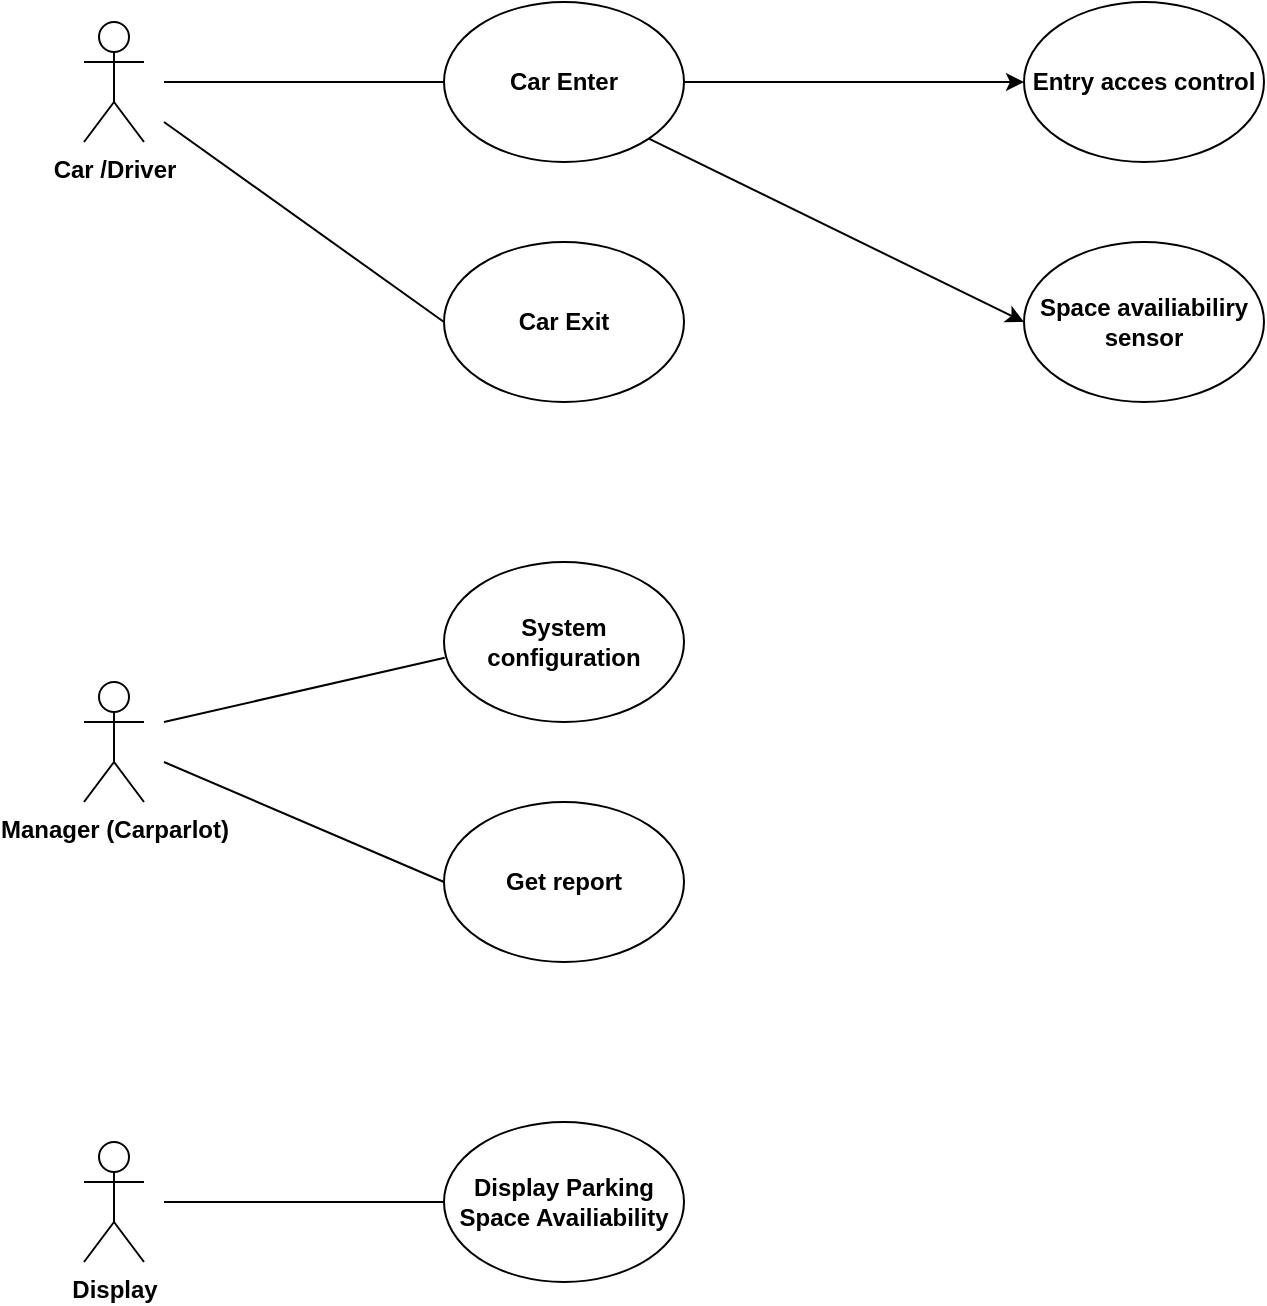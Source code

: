 <mxfile version="21.0.6" type="github" pages="3">
  <diagram id="97NRxQQ0gE6GKJNCYA0g" name="Página-1">
    <mxGraphModel dx="1050" dy="581" grid="1" gridSize="10" guides="1" tooltips="1" connect="1" arrows="1" fold="1" page="1" pageScale="1" pageWidth="827" pageHeight="1169" math="0" shadow="0">
      <root>
        <mxCell id="0" />
        <mxCell id="1" parent="0" />
        <mxCell id="Wug1muBPwoIi46KmIhlu-1" value="Display Parking&lt;br style=&quot;font-size: 12px;&quot;&gt;Space Availiability" style="ellipse;whiteSpace=wrap;html=1;strokeWidth=1;fontStyle=1;fontSize=12;strokeColor=#000000;" parent="1" vertex="1">
          <mxGeometry x="260" y="600" width="120" height="80" as="geometry" />
        </mxCell>
        <mxCell id="Wug1muBPwoIi46KmIhlu-3" value="Display" style="shape=umlActor;verticalLabelPosition=bottom;verticalAlign=top;html=1;outlineConnect=0;strokeWidth=1;fontStyle=1;fontSize=12;strokeColor=#000000;" parent="1" vertex="1">
          <mxGeometry x="80" y="610" width="30" height="60" as="geometry" />
        </mxCell>
        <mxCell id="Wug1muBPwoIi46KmIhlu-7" value="" style="endArrow=none;html=1;rounded=0;entryX=0;entryY=0.5;entryDx=0;entryDy=0;strokeWidth=1;fontStyle=1;fontSize=12;strokeColor=#000000;" parent="1" target="Wug1muBPwoIi46KmIhlu-1" edge="1">
          <mxGeometry width="50" height="50" relative="1" as="geometry">
            <mxPoint x="120" y="640" as="sourcePoint" />
            <mxPoint x="460" y="830" as="targetPoint" />
          </mxGeometry>
        </mxCell>
        <mxCell id="Wug1muBPwoIi46KmIhlu-8" value="Car /Driver" style="shape=umlActor;verticalLabelPosition=bottom;verticalAlign=top;html=1;outlineConnect=0;strokeWidth=1;fontStyle=1;fontSize=12;strokeColor=#000000;" parent="1" vertex="1">
          <mxGeometry x="80" y="50" width="30" height="60" as="geometry" />
        </mxCell>
        <mxCell id="Wug1muBPwoIi46KmIhlu-9" value="Car Enter" style="ellipse;whiteSpace=wrap;html=1;strokeWidth=1;fontStyle=1;fontSize=12;strokeColor=#000000;" parent="1" vertex="1">
          <mxGeometry x="260" y="40" width="120" height="80" as="geometry" />
        </mxCell>
        <mxCell id="Wug1muBPwoIi46KmIhlu-10" value="Car Exit" style="ellipse;whiteSpace=wrap;html=1;strokeWidth=1;fontStyle=1;fontSize=12;strokeColor=#000000;" parent="1" vertex="1">
          <mxGeometry x="260" y="160" width="120" height="80" as="geometry" />
        </mxCell>
        <mxCell id="Wug1muBPwoIi46KmIhlu-11" value="Entry acces control" style="ellipse;whiteSpace=wrap;html=1;strokeWidth=1;fontStyle=1;fontSize=12;strokeColor=#000000;" parent="1" vertex="1">
          <mxGeometry x="550" y="40" width="120" height="80" as="geometry" />
        </mxCell>
        <mxCell id="Wug1muBPwoIi46KmIhlu-12" value="Space availiabiliry sensor" style="ellipse;whiteSpace=wrap;html=1;strokeWidth=1;fontStyle=1;fontSize=12;strokeColor=#000000;" parent="1" vertex="1">
          <mxGeometry x="550" y="160" width="120" height="80" as="geometry" />
        </mxCell>
        <mxCell id="Wug1muBPwoIi46KmIhlu-13" value="" style="endArrow=classic;html=1;rounded=0;entryX=0;entryY=0.5;entryDx=0;entryDy=0;exitX=1;exitY=0.5;exitDx=0;exitDy=0;strokeWidth=1;fontStyle=1;fontSize=12;strokeColor=#000000;" parent="1" source="Wug1muBPwoIi46KmIhlu-9" target="Wug1muBPwoIi46KmIhlu-11" edge="1">
          <mxGeometry width="50" height="50" relative="1" as="geometry">
            <mxPoint x="370" y="100" as="sourcePoint" />
            <mxPoint x="420" y="50" as="targetPoint" />
          </mxGeometry>
        </mxCell>
        <mxCell id="Wug1muBPwoIi46KmIhlu-14" value="" style="endArrow=classic;html=1;rounded=0;exitX=1;exitY=1;exitDx=0;exitDy=0;entryX=0;entryY=0.5;entryDx=0;entryDy=0;strokeWidth=1;fontStyle=1;fontSize=12;strokeColor=#000000;" parent="1" source="Wug1muBPwoIi46KmIhlu-9" target="Wug1muBPwoIi46KmIhlu-12" edge="1">
          <mxGeometry width="50" height="50" relative="1" as="geometry">
            <mxPoint x="390" y="310" as="sourcePoint" />
            <mxPoint x="540" y="200" as="targetPoint" />
          </mxGeometry>
        </mxCell>
        <mxCell id="Wug1muBPwoIi46KmIhlu-15" value="" style="endArrow=none;html=1;rounded=0;entryX=0;entryY=0.5;entryDx=0;entryDy=0;strokeWidth=1;fontStyle=1;fontSize=12;strokeColor=#000000;" parent="1" target="Wug1muBPwoIi46KmIhlu-9" edge="1">
          <mxGeometry width="50" height="50" relative="1" as="geometry">
            <mxPoint x="120" y="80" as="sourcePoint" />
            <mxPoint x="440" y="260" as="targetPoint" />
          </mxGeometry>
        </mxCell>
        <mxCell id="Wug1muBPwoIi46KmIhlu-17" value="" style="endArrow=none;html=1;rounded=0;exitX=0;exitY=0.5;exitDx=0;exitDy=0;strokeWidth=1;fontStyle=1;fontSize=12;strokeColor=#000000;" parent="1" source="Wug1muBPwoIi46KmIhlu-10" edge="1">
          <mxGeometry width="50" height="50" relative="1" as="geometry">
            <mxPoint x="390" y="310" as="sourcePoint" />
            <mxPoint x="120" y="100" as="targetPoint" />
          </mxGeometry>
        </mxCell>
        <mxCell id="Wug1muBPwoIi46KmIhlu-18" value="Manager (Carparlot)" style="shape=umlActor;verticalLabelPosition=bottom;verticalAlign=top;html=1;outlineConnect=0;strokeWidth=1;fontStyle=1;fontSize=12;strokeColor=#000000;" parent="1" vertex="1">
          <mxGeometry x="80" y="380" width="30" height="60" as="geometry" />
        </mxCell>
        <mxCell id="Wug1muBPwoIi46KmIhlu-19" value="System configuration" style="ellipse;whiteSpace=wrap;html=1;strokeWidth=1;fontStyle=1;fontSize=12;strokeColor=#000000;" parent="1" vertex="1">
          <mxGeometry x="260" y="320" width="120" height="80" as="geometry" />
        </mxCell>
        <mxCell id="Wug1muBPwoIi46KmIhlu-20" value="Get report" style="ellipse;whiteSpace=wrap;html=1;strokeWidth=1;fontStyle=1;fontSize=12;strokeColor=#000000;" parent="1" vertex="1">
          <mxGeometry x="260" y="440" width="120" height="80" as="geometry" />
        </mxCell>
        <mxCell id="Wug1muBPwoIi46KmIhlu-25" value="" style="endArrow=none;html=1;rounded=0;entryX=0.003;entryY=0.598;entryDx=0;entryDy=0;entryPerimeter=0;strokeWidth=1;fontStyle=1;fontSize=12;strokeColor=#000000;" parent="1" target="Wug1muBPwoIi46KmIhlu-19" edge="1">
          <mxGeometry width="50" height="50" relative="1" as="geometry">
            <mxPoint x="120" y="400" as="sourcePoint" />
            <mxPoint x="170" y="270" as="targetPoint" />
          </mxGeometry>
        </mxCell>
        <mxCell id="Wug1muBPwoIi46KmIhlu-26" value="" style="endArrow=none;html=1;rounded=0;entryX=0;entryY=0.5;entryDx=0;entryDy=0;strokeWidth=1;fontStyle=1;fontSize=12;strokeColor=#000000;" parent="1" target="Wug1muBPwoIi46KmIhlu-20" edge="1">
          <mxGeometry width="50" height="50" relative="1" as="geometry">
            <mxPoint x="120" y="420" as="sourcePoint" />
            <mxPoint x="230" y="420" as="targetPoint" />
          </mxGeometry>
        </mxCell>
      </root>
    </mxGraphModel>
  </diagram>
  <diagram id="efaB-_sYP06g4I1OZhj-" name="Activity diagram">
    <mxGraphModel dx="1235" dy="684" grid="1" gridSize="10" guides="1" tooltips="1" connect="1" arrows="1" fold="1" page="1" pageScale="1" pageWidth="827" pageHeight="1169" math="0" shadow="0">
      <root>
        <mxCell id="0" />
        <mxCell id="1" parent="0" />
        <mxCell id="Bkw7AMrOs5-hZipr7IaT-9" style="edgeStyle=orthogonalEdgeStyle;rounded=0;orthogonalLoop=1;jettySize=auto;html=1;entryX=0.5;entryY=0;entryDx=0;entryDy=0;fillColor=#fff2cc;strokeColor=#d6b656;fontStyle=1;fontSize=11;fontColor=#000066;" edge="1" parent="1" source="Bkw7AMrOs5-hZipr7IaT-3" target="Bkw7AMrOs5-hZipr7IaT-4">
          <mxGeometry relative="1" as="geometry" />
        </mxCell>
        <mxCell id="Bkw7AMrOs5-hZipr7IaT-3" value="Write letter" style="html=1;whiteSpace=wrap;fillColor=#fff2cc;strokeColor=#d6b656;fontStyle=1;fontSize=11;fontColor=#000066;" vertex="1" parent="1">
          <mxGeometry x="494" y="170" width="110" height="50" as="geometry" />
        </mxCell>
        <mxCell id="Bkw7AMrOs5-hZipr7IaT-25" style="edgeStyle=orthogonalEdgeStyle;rounded=0;orthogonalLoop=1;jettySize=auto;html=1;entryX=1;entryY=0.5;entryDx=0;entryDy=0;fillColor=#fff2cc;strokeColor=#d6b656;fontStyle=1;fontSize=11;fontColor=#000066;" edge="1" parent="1" source="Bkw7AMrOs5-hZipr7IaT-4" target="Bkw7AMrOs5-hZipr7IaT-24">
          <mxGeometry relative="1" as="geometry" />
        </mxCell>
        <mxCell id="Bkw7AMrOs5-hZipr7IaT-4" value="Send the letter" style="html=1;whiteSpace=wrap;fillColor=#fff2cc;strokeColor=#d6b656;fontStyle=1;fontSize=11;fontColor=#000066;" vertex="1" parent="1">
          <mxGeometry x="504" y="547" width="90" height="50" as="geometry" />
        </mxCell>
        <mxCell id="Bkw7AMrOs5-hZipr7IaT-19" style="edgeStyle=orthogonalEdgeStyle;rounded=0;orthogonalLoop=1;jettySize=auto;html=1;entryX=1;entryY=0.5;entryDx=0;entryDy=0;fillColor=#fff2cc;strokeColor=#d6b656;fontStyle=1;fontSize=11;fontColor=#000066;" edge="1" parent="1" source="Bkw7AMrOs5-hZipr7IaT-10" target="Bkw7AMrOs5-hZipr7IaT-17">
          <mxGeometry relative="1" as="geometry" />
        </mxCell>
        <mxCell id="12Uk9mebkhzkXJdGpRZE-1" style="edgeStyle=orthogonalEdgeStyle;rounded=0;orthogonalLoop=1;jettySize=auto;html=1;exitX=1;exitY=0.5;exitDx=0;exitDy=0;fillColor=#fff2cc;strokeColor=#d6b656;" edge="1" parent="1" source="Bkw7AMrOs5-hZipr7IaT-10" target="Bkw7AMrOs5-hZipr7IaT-16">
          <mxGeometry relative="1" as="geometry" />
        </mxCell>
        <mxCell id="Bkw7AMrOs5-hZipr7IaT-10" value="State&amp;nbsp; letter box?" style="shape=rhombus;perimeter=rhombusPerimeter;whiteSpace=wrap;html=1;align=center;fillColor=#fff2cc;strokeColor=#d6b656;fontStyle=1;fontSize=11;fontColor=#000066;" vertex="1" parent="1">
          <mxGeometry x="295" y="340" width="120" height="70" as="geometry" />
        </mxCell>
        <mxCell id="Bkw7AMrOs5-hZipr7IaT-15" style="edgeStyle=orthogonalEdgeStyle;rounded=0;orthogonalLoop=1;jettySize=auto;html=1;entryX=0.5;entryY=0;entryDx=0;entryDy=0;fillColor=#fff2cc;strokeColor=#d6b656;fontStyle=1;fontSize=11;fontColor=#000066;" edge="1" parent="1" source="Bkw7AMrOs5-hZipr7IaT-12" target="Bkw7AMrOs5-hZipr7IaT-10">
          <mxGeometry relative="1" as="geometry">
            <mxPoint x="355" y="300" as="sourcePoint" />
          </mxGeometry>
        </mxCell>
        <mxCell id="Bkw7AMrOs5-hZipr7IaT-12" value="Check letter box" style="html=1;whiteSpace=wrap;fillColor=#fff2cc;strokeColor=#d6b656;fontStyle=1;fontSize=11;fontColor=#000066;" vertex="1" parent="1">
          <mxGeometry x="300" y="150" width="110" height="50" as="geometry" />
        </mxCell>
        <mxCell id="12Uk9mebkhzkXJdGpRZE-2" value="" style="edgeStyle=orthogonalEdgeStyle;rounded=0;orthogonalLoop=1;jettySize=auto;html=1;" edge="1" parent="1" source="Bkw7AMrOs5-hZipr7IaT-16" target="Bkw7AMrOs5-hZipr7IaT-3">
          <mxGeometry relative="1" as="geometry" />
        </mxCell>
        <mxCell id="Bkw7AMrOs5-hZipr7IaT-16" value="Empty letter box" style="html=1;whiteSpace=wrap;fillColor=#fff2cc;strokeColor=#d6b656;fontStyle=1;fontSize=11;fontColor=#000066;" vertex="1" parent="1">
          <mxGeometry x="494" y="350" width="110" height="50" as="geometry" />
        </mxCell>
        <mxCell id="Bkw7AMrOs5-hZipr7IaT-21" style="edgeStyle=orthogonalEdgeStyle;rounded=0;orthogonalLoop=1;jettySize=auto;html=1;fillColor=#fff2cc;strokeColor=#d6b656;fontStyle=1;fontSize=11;fontColor=#000066;" edge="1" parent="1" source="Bkw7AMrOs5-hZipr7IaT-17" target="Bkw7AMrOs5-hZipr7IaT-18">
          <mxGeometry relative="1" as="geometry" />
        </mxCell>
        <mxCell id="Bkw7AMrOs5-hZipr7IaT-17" value="New letter" style="html=1;whiteSpace=wrap;fillColor=#fff2cc;strokeColor=#d6b656;fontStyle=1;fontSize=11;fontColor=#000066;" vertex="1" parent="1">
          <mxGeometry x="130" y="350" width="110" height="50" as="geometry" />
        </mxCell>
        <mxCell id="Bkw7AMrOs5-hZipr7IaT-23" style="edgeStyle=orthogonalEdgeStyle;rounded=0;orthogonalLoop=1;jettySize=auto;html=1;fillColor=#fff2cc;strokeColor=#d6b656;fontStyle=1;fontSize=11;fontColor=#000066;" edge="1" parent="1" source="Bkw7AMrOs5-hZipr7IaT-18">
          <mxGeometry relative="1" as="geometry">
            <mxPoint x="350" y="110" as="targetPoint" />
            <Array as="points">
              <mxPoint x="110" y="375" />
              <mxPoint x="110" y="110" />
            </Array>
          </mxGeometry>
        </mxCell>
        <mxCell id="Bkw7AMrOs5-hZipr7IaT-18" value="Read letter" style="html=1;whiteSpace=wrap;fillColor=#fff2cc;strokeColor=#d6b656;fontStyle=1;fontSize=11;fontColor=#000066;" vertex="1" parent="1">
          <mxGeometry x="130" y="450" width="110" height="50" as="geometry" />
        </mxCell>
        <mxCell id="Bkw7AMrOs5-hZipr7IaT-27" value="" style="edgeStyle=orthogonalEdgeStyle;rounded=0;orthogonalLoop=1;jettySize=auto;html=1;fillColor=#fff2cc;strokeColor=#d6b656;fontStyle=1;fontSize=11;fontColor=#000066;" edge="1" parent="1" source="Bkw7AMrOs5-hZipr7IaT-24">
          <mxGeometry relative="1" as="geometry">
            <mxPoint x="359" y="672" as="targetPoint" />
          </mxGeometry>
        </mxCell>
        <mxCell id="Bkw7AMrOs5-hZipr7IaT-24" value="Put in the letter box" style="html=1;whiteSpace=wrap;fillColor=#fff2cc;strokeColor=#d6b656;fontStyle=1;fontSize=11;fontColor=#000066;" vertex="1" parent="1">
          <mxGeometry x="277" y="547" width="164" height="50" as="geometry" />
        </mxCell>
        <mxCell id="Bkw7AMrOs5-hZipr7IaT-29" value="" style="ellipse;html=1;shape=endState;fillColor=#000000;strokeColor=#ff0000;" vertex="1" parent="1">
          <mxGeometry x="344" y="677" width="30" height="30" as="geometry" />
        </mxCell>
        <mxCell id="Bkw7AMrOs5-hZipr7IaT-30" value="" style="ellipse;html=1;shape=startState;fillColor=#000000;strokeColor=#ff0000;" vertex="1" parent="1">
          <mxGeometry x="340" y="60" width="30" height="30" as="geometry" />
        </mxCell>
        <mxCell id="Bkw7AMrOs5-hZipr7IaT-31" value="" style="edgeStyle=orthogonalEdgeStyle;html=1;verticalAlign=bottom;endArrow=open;endSize=8;strokeColor=#ff0000;rounded=0;" edge="1" source="Bkw7AMrOs5-hZipr7IaT-30" parent="1">
          <mxGeometry relative="1" as="geometry">
            <mxPoint x="355" y="150" as="targetPoint" />
          </mxGeometry>
        </mxCell>
        <mxCell id="Bkw7AMrOs5-hZipr7IaT-32" value="Activity Diagram" style="text;align=center;fontStyle=1;verticalAlign=middle;spacingLeft=3;spacingRight=3;strokeColor=none;rotatable=0;points=[[0,0.5],[1,0.5]];portConstraint=eastwest;html=1;fontSize=14;" vertex="1" parent="1">
          <mxGeometry x="224" y="10" width="270" height="26" as="geometry" />
        </mxCell>
      </root>
    </mxGraphModel>
  </diagram>
  <diagram id="8hbVS3jlBRcT2zcbr7vt" name="Communication Diagram">
    <mxGraphModel dx="1050" dy="581" grid="1" gridSize="10" guides="1" tooltips="1" connect="1" arrows="1" fold="1" page="1" pageScale="1" pageWidth="827" pageHeight="1169" math="0" shadow="0">
      <root>
        <mxCell id="0" />
        <mxCell id="1" parent="0" />
      </root>
    </mxGraphModel>
  </diagram>
</mxfile>
